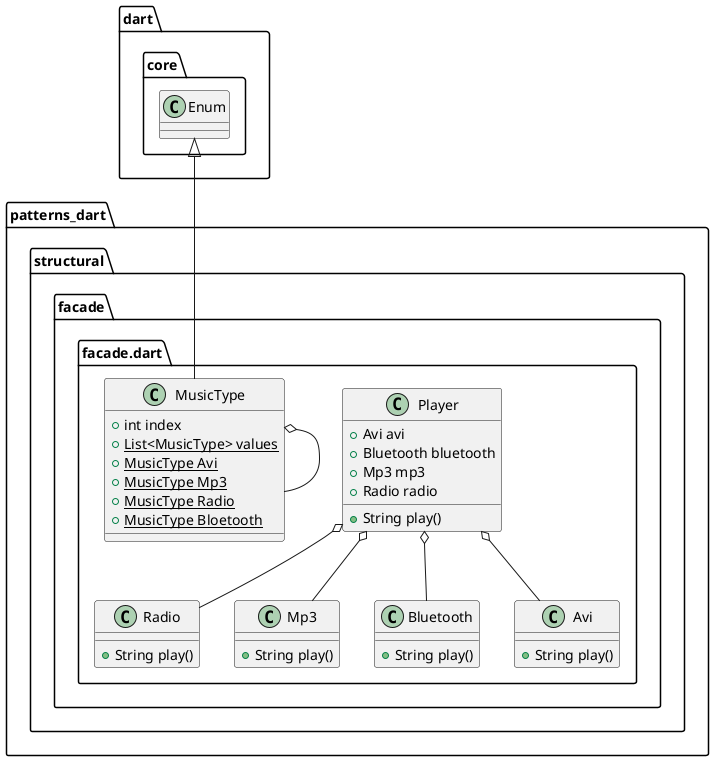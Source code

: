 @startuml
set namespaceSeparator ::

class "patterns_dart::structural::facade::facade.dart::Radio" {
  +String play()
}

class "patterns_dart::structural::facade::facade.dart::Mp3" {
  +String play()
}

class "patterns_dart::structural::facade::facade.dart::Bluetooth" {
  +String play()
}

class "patterns_dart::structural::facade::facade.dart::Avi" {
  +String play()
}

class "patterns_dart::structural::facade::facade.dart::Player" {
  +Avi avi
  +Bluetooth bluetooth
  +Mp3 mp3
  +Radio radio
  +String play()
}

"patterns_dart::structural::facade::facade.dart::Player" o-- "patterns_dart::structural::facade::facade.dart::Avi"
"patterns_dart::structural::facade::facade.dart::Player" o-- "patterns_dart::structural::facade::facade.dart::Bluetooth"   
"patterns_dart::structural::facade::facade.dart::Player" o-- "patterns_dart::structural::facade::facade.dart::Mp3"
"patterns_dart::structural::facade::facade.dart::Player" o-- "patterns_dart::structural::facade::facade.dart::Radio"       

class "patterns_dart::structural::facade::facade.dart::MusicType" {
  +int index
  {static} +List<MusicType> values
  {static} +MusicType Avi
  {static} +MusicType Mp3
  {static} +MusicType Radio
  {static} +MusicType Bloetooth
}

"patterns_dart::structural::facade::facade.dart::MusicType" o-- "patterns_dart::structural::facade::facade.dart::MusicType"
"dart::core::Enum" <|-- "patterns_dart::structural::facade::facade.dart::MusicType"


@enduml